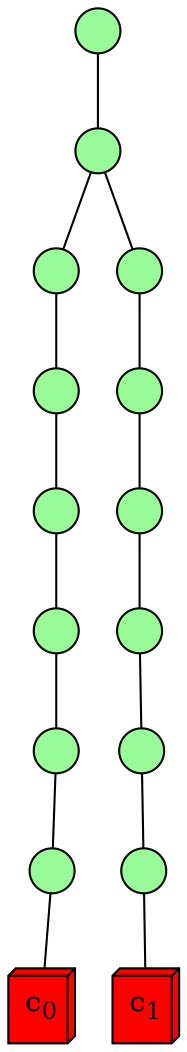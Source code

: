 strict graph G {
	node[shape=point,width=0.3,style=filled,fillcolor=palegreen];
	"e3b042" -- "1e14c8" 
	"1e14c8" -- "3babe8" 
	"3babe8" -- "89aff3" 
	"89aff3" -- "8cd28f" 
	"8cd28f" -- "45b67f" 
	"45b67f" -- "66996f" 
	"66996f" -- "3f2d44" 
	"3f2d44" -- "0x7f9430c039b0" 
	"0x7f9430c039b0" [shape=box3d, label=<c<SUB>0</SUB>>, style=filled, fillcolor=red];
	"e3b042" -- "1e14c8" 
	"1e14c8" -- "78beee" 
	"78beee" -- "8d13ff" 
	"8d13ff" -- "007146" 
	"007146" -- "5fbe73" 
	"5fbe73" -- "c4372d" 
	"c4372d" -- "be8df2" 
	"be8df2" -- "0x7f9430c03ad0" 
	"0x7f9430c03ad0" [shape=box3d, label=<c<SUB>1</SUB>>, style=filled, fillcolor=red];
}
